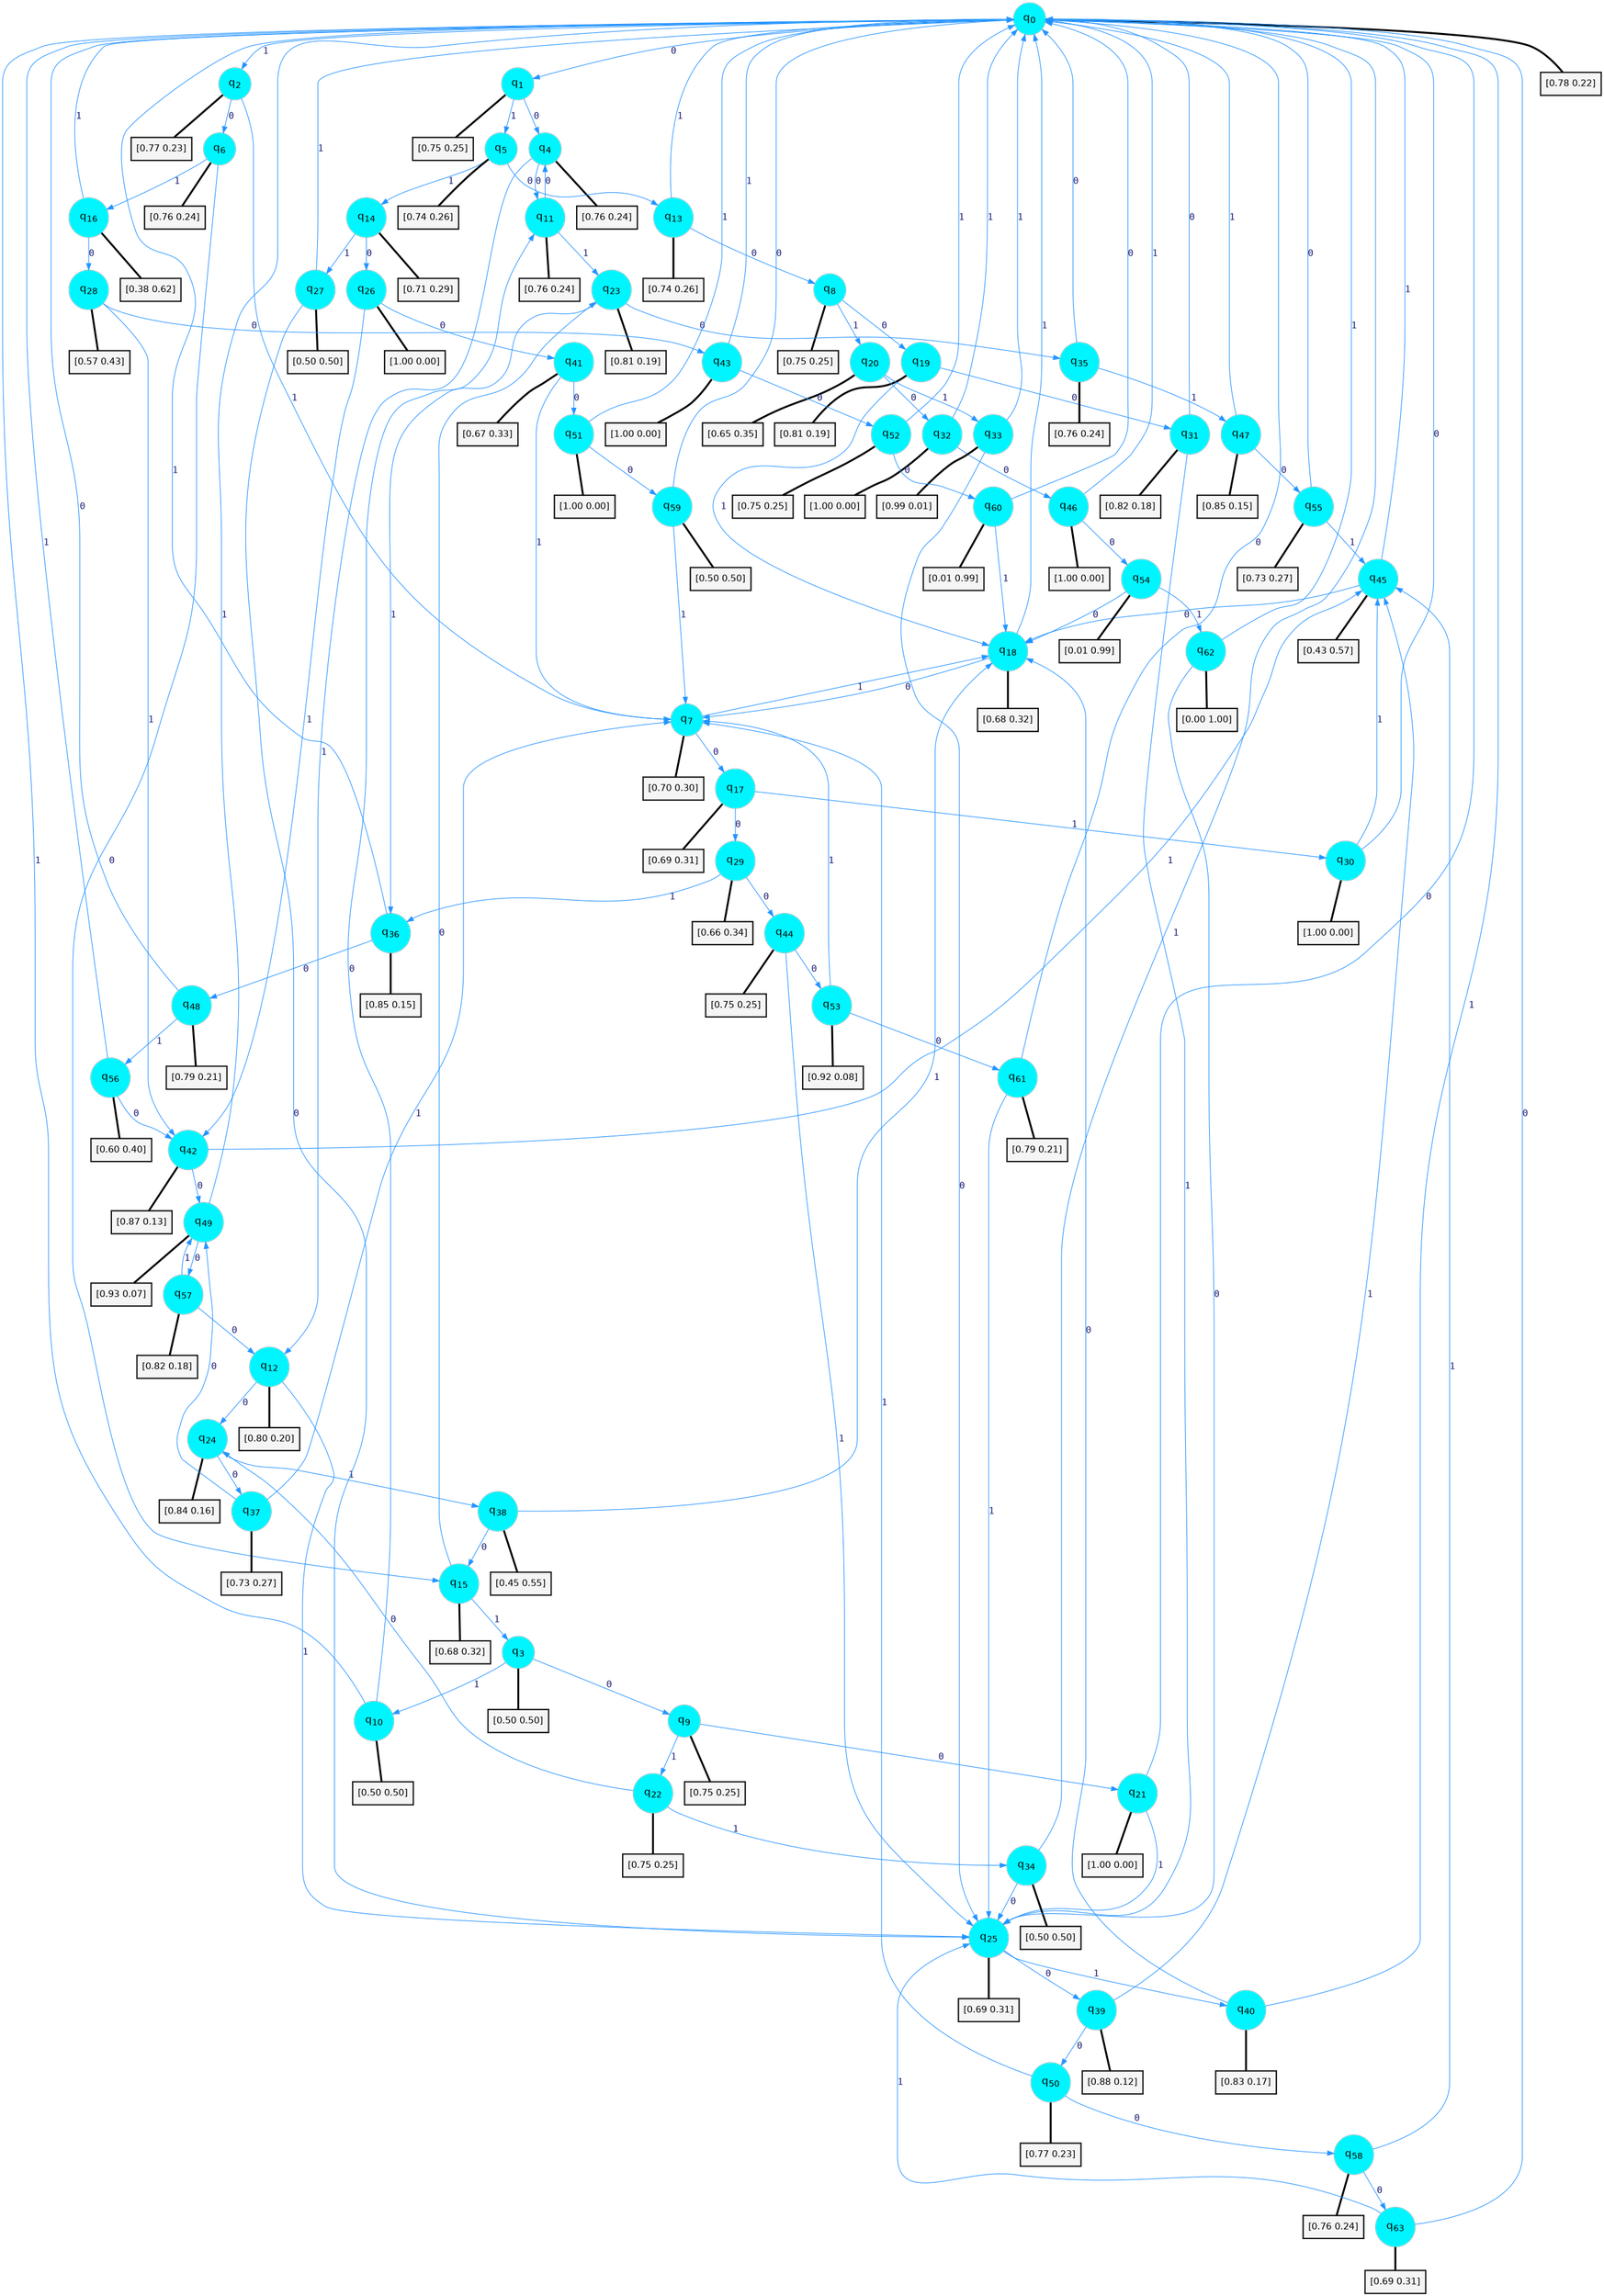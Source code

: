 digraph G {
graph [
bgcolor=transparent, dpi=300, rankdir=TD, size="40,25"];
node [
color=gray, fillcolor=turquoise1, fontcolor=black, fontname=Helvetica, fontsize=16, fontweight=bold, shape=circle, style=filled];
edge [
arrowsize=1, color=dodgerblue1, fontcolor=midnightblue, fontname=courier, fontweight=bold, penwidth=1, style=solid, weight=20];
0[label=<q<SUB>0</SUB>>];
1[label=<q<SUB>1</SUB>>];
2[label=<q<SUB>2</SUB>>];
3[label=<q<SUB>3</SUB>>];
4[label=<q<SUB>4</SUB>>];
5[label=<q<SUB>5</SUB>>];
6[label=<q<SUB>6</SUB>>];
7[label=<q<SUB>7</SUB>>];
8[label=<q<SUB>8</SUB>>];
9[label=<q<SUB>9</SUB>>];
10[label=<q<SUB>10</SUB>>];
11[label=<q<SUB>11</SUB>>];
12[label=<q<SUB>12</SUB>>];
13[label=<q<SUB>13</SUB>>];
14[label=<q<SUB>14</SUB>>];
15[label=<q<SUB>15</SUB>>];
16[label=<q<SUB>16</SUB>>];
17[label=<q<SUB>17</SUB>>];
18[label=<q<SUB>18</SUB>>];
19[label=<q<SUB>19</SUB>>];
20[label=<q<SUB>20</SUB>>];
21[label=<q<SUB>21</SUB>>];
22[label=<q<SUB>22</SUB>>];
23[label=<q<SUB>23</SUB>>];
24[label=<q<SUB>24</SUB>>];
25[label=<q<SUB>25</SUB>>];
26[label=<q<SUB>26</SUB>>];
27[label=<q<SUB>27</SUB>>];
28[label=<q<SUB>28</SUB>>];
29[label=<q<SUB>29</SUB>>];
30[label=<q<SUB>30</SUB>>];
31[label=<q<SUB>31</SUB>>];
32[label=<q<SUB>32</SUB>>];
33[label=<q<SUB>33</SUB>>];
34[label=<q<SUB>34</SUB>>];
35[label=<q<SUB>35</SUB>>];
36[label=<q<SUB>36</SUB>>];
37[label=<q<SUB>37</SUB>>];
38[label=<q<SUB>38</SUB>>];
39[label=<q<SUB>39</SUB>>];
40[label=<q<SUB>40</SUB>>];
41[label=<q<SUB>41</SUB>>];
42[label=<q<SUB>42</SUB>>];
43[label=<q<SUB>43</SUB>>];
44[label=<q<SUB>44</SUB>>];
45[label=<q<SUB>45</SUB>>];
46[label=<q<SUB>46</SUB>>];
47[label=<q<SUB>47</SUB>>];
48[label=<q<SUB>48</SUB>>];
49[label=<q<SUB>49</SUB>>];
50[label=<q<SUB>50</SUB>>];
51[label=<q<SUB>51</SUB>>];
52[label=<q<SUB>52</SUB>>];
53[label=<q<SUB>53</SUB>>];
54[label=<q<SUB>54</SUB>>];
55[label=<q<SUB>55</SUB>>];
56[label=<q<SUB>56</SUB>>];
57[label=<q<SUB>57</SUB>>];
58[label=<q<SUB>58</SUB>>];
59[label=<q<SUB>59</SUB>>];
60[label=<q<SUB>60</SUB>>];
61[label=<q<SUB>61</SUB>>];
62[label=<q<SUB>62</SUB>>];
63[label=<q<SUB>63</SUB>>];
64[label="[0.78 0.22]", shape=box,fontcolor=black, fontname=Helvetica, fontsize=14, penwidth=2, fillcolor=whitesmoke,color=black];
65[label="[0.75 0.25]", shape=box,fontcolor=black, fontname=Helvetica, fontsize=14, penwidth=2, fillcolor=whitesmoke,color=black];
66[label="[0.77 0.23]", shape=box,fontcolor=black, fontname=Helvetica, fontsize=14, penwidth=2, fillcolor=whitesmoke,color=black];
67[label="[0.50 0.50]", shape=box,fontcolor=black, fontname=Helvetica, fontsize=14, penwidth=2, fillcolor=whitesmoke,color=black];
68[label="[0.76 0.24]", shape=box,fontcolor=black, fontname=Helvetica, fontsize=14, penwidth=2, fillcolor=whitesmoke,color=black];
69[label="[0.74 0.26]", shape=box,fontcolor=black, fontname=Helvetica, fontsize=14, penwidth=2, fillcolor=whitesmoke,color=black];
70[label="[0.76 0.24]", shape=box,fontcolor=black, fontname=Helvetica, fontsize=14, penwidth=2, fillcolor=whitesmoke,color=black];
71[label="[0.70 0.30]", shape=box,fontcolor=black, fontname=Helvetica, fontsize=14, penwidth=2, fillcolor=whitesmoke,color=black];
72[label="[0.75 0.25]", shape=box,fontcolor=black, fontname=Helvetica, fontsize=14, penwidth=2, fillcolor=whitesmoke,color=black];
73[label="[0.75 0.25]", shape=box,fontcolor=black, fontname=Helvetica, fontsize=14, penwidth=2, fillcolor=whitesmoke,color=black];
74[label="[0.50 0.50]", shape=box,fontcolor=black, fontname=Helvetica, fontsize=14, penwidth=2, fillcolor=whitesmoke,color=black];
75[label="[0.76 0.24]", shape=box,fontcolor=black, fontname=Helvetica, fontsize=14, penwidth=2, fillcolor=whitesmoke,color=black];
76[label="[0.80 0.20]", shape=box,fontcolor=black, fontname=Helvetica, fontsize=14, penwidth=2, fillcolor=whitesmoke,color=black];
77[label="[0.74 0.26]", shape=box,fontcolor=black, fontname=Helvetica, fontsize=14, penwidth=2, fillcolor=whitesmoke,color=black];
78[label="[0.71 0.29]", shape=box,fontcolor=black, fontname=Helvetica, fontsize=14, penwidth=2, fillcolor=whitesmoke,color=black];
79[label="[0.68 0.32]", shape=box,fontcolor=black, fontname=Helvetica, fontsize=14, penwidth=2, fillcolor=whitesmoke,color=black];
80[label="[0.38 0.62]", shape=box,fontcolor=black, fontname=Helvetica, fontsize=14, penwidth=2, fillcolor=whitesmoke,color=black];
81[label="[0.69 0.31]", shape=box,fontcolor=black, fontname=Helvetica, fontsize=14, penwidth=2, fillcolor=whitesmoke,color=black];
82[label="[0.68 0.32]", shape=box,fontcolor=black, fontname=Helvetica, fontsize=14, penwidth=2, fillcolor=whitesmoke,color=black];
83[label="[0.81 0.19]", shape=box,fontcolor=black, fontname=Helvetica, fontsize=14, penwidth=2, fillcolor=whitesmoke,color=black];
84[label="[0.65 0.35]", shape=box,fontcolor=black, fontname=Helvetica, fontsize=14, penwidth=2, fillcolor=whitesmoke,color=black];
85[label="[1.00 0.00]", shape=box,fontcolor=black, fontname=Helvetica, fontsize=14, penwidth=2, fillcolor=whitesmoke,color=black];
86[label="[0.75 0.25]", shape=box,fontcolor=black, fontname=Helvetica, fontsize=14, penwidth=2, fillcolor=whitesmoke,color=black];
87[label="[0.81 0.19]", shape=box,fontcolor=black, fontname=Helvetica, fontsize=14, penwidth=2, fillcolor=whitesmoke,color=black];
88[label="[0.84 0.16]", shape=box,fontcolor=black, fontname=Helvetica, fontsize=14, penwidth=2, fillcolor=whitesmoke,color=black];
89[label="[0.69 0.31]", shape=box,fontcolor=black, fontname=Helvetica, fontsize=14, penwidth=2, fillcolor=whitesmoke,color=black];
90[label="[1.00 0.00]", shape=box,fontcolor=black, fontname=Helvetica, fontsize=14, penwidth=2, fillcolor=whitesmoke,color=black];
91[label="[0.50 0.50]", shape=box,fontcolor=black, fontname=Helvetica, fontsize=14, penwidth=2, fillcolor=whitesmoke,color=black];
92[label="[0.57 0.43]", shape=box,fontcolor=black, fontname=Helvetica, fontsize=14, penwidth=2, fillcolor=whitesmoke,color=black];
93[label="[0.66 0.34]", shape=box,fontcolor=black, fontname=Helvetica, fontsize=14, penwidth=2, fillcolor=whitesmoke,color=black];
94[label="[1.00 0.00]", shape=box,fontcolor=black, fontname=Helvetica, fontsize=14, penwidth=2, fillcolor=whitesmoke,color=black];
95[label="[0.82 0.18]", shape=box,fontcolor=black, fontname=Helvetica, fontsize=14, penwidth=2, fillcolor=whitesmoke,color=black];
96[label="[1.00 0.00]", shape=box,fontcolor=black, fontname=Helvetica, fontsize=14, penwidth=2, fillcolor=whitesmoke,color=black];
97[label="[0.99 0.01]", shape=box,fontcolor=black, fontname=Helvetica, fontsize=14, penwidth=2, fillcolor=whitesmoke,color=black];
98[label="[0.50 0.50]", shape=box,fontcolor=black, fontname=Helvetica, fontsize=14, penwidth=2, fillcolor=whitesmoke,color=black];
99[label="[0.76 0.24]", shape=box,fontcolor=black, fontname=Helvetica, fontsize=14, penwidth=2, fillcolor=whitesmoke,color=black];
100[label="[0.85 0.15]", shape=box,fontcolor=black, fontname=Helvetica, fontsize=14, penwidth=2, fillcolor=whitesmoke,color=black];
101[label="[0.73 0.27]", shape=box,fontcolor=black, fontname=Helvetica, fontsize=14, penwidth=2, fillcolor=whitesmoke,color=black];
102[label="[0.45 0.55]", shape=box,fontcolor=black, fontname=Helvetica, fontsize=14, penwidth=2, fillcolor=whitesmoke,color=black];
103[label="[0.88 0.12]", shape=box,fontcolor=black, fontname=Helvetica, fontsize=14, penwidth=2, fillcolor=whitesmoke,color=black];
104[label="[0.83 0.17]", shape=box,fontcolor=black, fontname=Helvetica, fontsize=14, penwidth=2, fillcolor=whitesmoke,color=black];
105[label="[0.67 0.33]", shape=box,fontcolor=black, fontname=Helvetica, fontsize=14, penwidth=2, fillcolor=whitesmoke,color=black];
106[label="[0.87 0.13]", shape=box,fontcolor=black, fontname=Helvetica, fontsize=14, penwidth=2, fillcolor=whitesmoke,color=black];
107[label="[1.00 0.00]", shape=box,fontcolor=black, fontname=Helvetica, fontsize=14, penwidth=2, fillcolor=whitesmoke,color=black];
108[label="[0.75 0.25]", shape=box,fontcolor=black, fontname=Helvetica, fontsize=14, penwidth=2, fillcolor=whitesmoke,color=black];
109[label="[0.43 0.57]", shape=box,fontcolor=black, fontname=Helvetica, fontsize=14, penwidth=2, fillcolor=whitesmoke,color=black];
110[label="[1.00 0.00]", shape=box,fontcolor=black, fontname=Helvetica, fontsize=14, penwidth=2, fillcolor=whitesmoke,color=black];
111[label="[0.85 0.15]", shape=box,fontcolor=black, fontname=Helvetica, fontsize=14, penwidth=2, fillcolor=whitesmoke,color=black];
112[label="[0.79 0.21]", shape=box,fontcolor=black, fontname=Helvetica, fontsize=14, penwidth=2, fillcolor=whitesmoke,color=black];
113[label="[0.93 0.07]", shape=box,fontcolor=black, fontname=Helvetica, fontsize=14, penwidth=2, fillcolor=whitesmoke,color=black];
114[label="[0.77 0.23]", shape=box,fontcolor=black, fontname=Helvetica, fontsize=14, penwidth=2, fillcolor=whitesmoke,color=black];
115[label="[1.00 0.00]", shape=box,fontcolor=black, fontname=Helvetica, fontsize=14, penwidth=2, fillcolor=whitesmoke,color=black];
116[label="[0.75 0.25]", shape=box,fontcolor=black, fontname=Helvetica, fontsize=14, penwidth=2, fillcolor=whitesmoke,color=black];
117[label="[0.92 0.08]", shape=box,fontcolor=black, fontname=Helvetica, fontsize=14, penwidth=2, fillcolor=whitesmoke,color=black];
118[label="[0.01 0.99]", shape=box,fontcolor=black, fontname=Helvetica, fontsize=14, penwidth=2, fillcolor=whitesmoke,color=black];
119[label="[0.73 0.27]", shape=box,fontcolor=black, fontname=Helvetica, fontsize=14, penwidth=2, fillcolor=whitesmoke,color=black];
120[label="[0.60 0.40]", shape=box,fontcolor=black, fontname=Helvetica, fontsize=14, penwidth=2, fillcolor=whitesmoke,color=black];
121[label="[0.82 0.18]", shape=box,fontcolor=black, fontname=Helvetica, fontsize=14, penwidth=2, fillcolor=whitesmoke,color=black];
122[label="[0.76 0.24]", shape=box,fontcolor=black, fontname=Helvetica, fontsize=14, penwidth=2, fillcolor=whitesmoke,color=black];
123[label="[0.50 0.50]", shape=box,fontcolor=black, fontname=Helvetica, fontsize=14, penwidth=2, fillcolor=whitesmoke,color=black];
124[label="[0.01 0.99]", shape=box,fontcolor=black, fontname=Helvetica, fontsize=14, penwidth=2, fillcolor=whitesmoke,color=black];
125[label="[0.79 0.21]", shape=box,fontcolor=black, fontname=Helvetica, fontsize=14, penwidth=2, fillcolor=whitesmoke,color=black];
126[label="[0.00 1.00]", shape=box,fontcolor=black, fontname=Helvetica, fontsize=14, penwidth=2, fillcolor=whitesmoke,color=black];
127[label="[0.69 0.31]", shape=box,fontcolor=black, fontname=Helvetica, fontsize=14, penwidth=2, fillcolor=whitesmoke,color=black];
0->1 [label=0];
0->2 [label=1];
0->64 [arrowhead=none, penwidth=3,color=black];
1->4 [label=0];
1->5 [label=1];
1->65 [arrowhead=none, penwidth=3,color=black];
2->6 [label=0];
2->7 [label=1];
2->66 [arrowhead=none, penwidth=3,color=black];
3->9 [label=0];
3->10 [label=1];
3->67 [arrowhead=none, penwidth=3,color=black];
4->11 [label=0];
4->12 [label=1];
4->68 [arrowhead=none, penwidth=3,color=black];
5->13 [label=0];
5->14 [label=1];
5->69 [arrowhead=none, penwidth=3,color=black];
6->15 [label=0];
6->16 [label=1];
6->70 [arrowhead=none, penwidth=3,color=black];
7->17 [label=0];
7->18 [label=1];
7->71 [arrowhead=none, penwidth=3,color=black];
8->19 [label=0];
8->20 [label=1];
8->72 [arrowhead=none, penwidth=3,color=black];
9->21 [label=0];
9->22 [label=1];
9->73 [arrowhead=none, penwidth=3,color=black];
10->11 [label=0];
10->0 [label=1];
10->74 [arrowhead=none, penwidth=3,color=black];
11->4 [label=0];
11->23 [label=1];
11->75 [arrowhead=none, penwidth=3,color=black];
12->24 [label=0];
12->25 [label=1];
12->76 [arrowhead=none, penwidth=3,color=black];
13->8 [label=0];
13->0 [label=1];
13->77 [arrowhead=none, penwidth=3,color=black];
14->26 [label=0];
14->27 [label=1];
14->78 [arrowhead=none, penwidth=3,color=black];
15->23 [label=0];
15->3 [label=1];
15->79 [arrowhead=none, penwidth=3,color=black];
16->28 [label=0];
16->0 [label=1];
16->80 [arrowhead=none, penwidth=3,color=black];
17->29 [label=0];
17->30 [label=1];
17->81 [arrowhead=none, penwidth=3,color=black];
18->7 [label=0];
18->0 [label=1];
18->82 [arrowhead=none, penwidth=3,color=black];
19->31 [label=0];
19->18 [label=1];
19->83 [arrowhead=none, penwidth=3,color=black];
20->32 [label=0];
20->33 [label=1];
20->84 [arrowhead=none, penwidth=3,color=black];
21->0 [label=0];
21->25 [label=1];
21->85 [arrowhead=none, penwidth=3,color=black];
22->24 [label=0];
22->34 [label=1];
22->86 [arrowhead=none, penwidth=3,color=black];
23->35 [label=0];
23->36 [label=1];
23->87 [arrowhead=none, penwidth=3,color=black];
24->37 [label=0];
24->38 [label=1];
24->88 [arrowhead=none, penwidth=3,color=black];
25->39 [label=0];
25->40 [label=1];
25->89 [arrowhead=none, penwidth=3,color=black];
26->41 [label=0];
26->42 [label=1];
26->90 [arrowhead=none, penwidth=3,color=black];
27->25 [label=0];
27->0 [label=1];
27->91 [arrowhead=none, penwidth=3,color=black];
28->43 [label=0];
28->42 [label=1];
28->92 [arrowhead=none, penwidth=3,color=black];
29->44 [label=0];
29->36 [label=1];
29->93 [arrowhead=none, penwidth=3,color=black];
30->0 [label=0];
30->45 [label=1];
30->94 [arrowhead=none, penwidth=3,color=black];
31->0 [label=0];
31->25 [label=1];
31->95 [arrowhead=none, penwidth=3,color=black];
32->46 [label=0];
32->0 [label=1];
32->96 [arrowhead=none, penwidth=3,color=black];
33->25 [label=0];
33->0 [label=1];
33->97 [arrowhead=none, penwidth=3,color=black];
34->25 [label=0];
34->0 [label=1];
34->98 [arrowhead=none, penwidth=3,color=black];
35->0 [label=0];
35->47 [label=1];
35->99 [arrowhead=none, penwidth=3,color=black];
36->48 [label=0];
36->0 [label=1];
36->100 [arrowhead=none, penwidth=3,color=black];
37->49 [label=0];
37->7 [label=1];
37->101 [arrowhead=none, penwidth=3,color=black];
38->15 [label=0];
38->18 [label=1];
38->102 [arrowhead=none, penwidth=3,color=black];
39->50 [label=0];
39->45 [label=1];
39->103 [arrowhead=none, penwidth=3,color=black];
40->18 [label=0];
40->0 [label=1];
40->104 [arrowhead=none, penwidth=3,color=black];
41->51 [label=0];
41->7 [label=1];
41->105 [arrowhead=none, penwidth=3,color=black];
42->49 [label=0];
42->45 [label=1];
42->106 [arrowhead=none, penwidth=3,color=black];
43->52 [label=0];
43->0 [label=1];
43->107 [arrowhead=none, penwidth=3,color=black];
44->53 [label=0];
44->25 [label=1];
44->108 [arrowhead=none, penwidth=3,color=black];
45->18 [label=0];
45->0 [label=1];
45->109 [arrowhead=none, penwidth=3,color=black];
46->54 [label=0];
46->0 [label=1];
46->110 [arrowhead=none, penwidth=3,color=black];
47->55 [label=0];
47->0 [label=1];
47->111 [arrowhead=none, penwidth=3,color=black];
48->0 [label=0];
48->56 [label=1];
48->112 [arrowhead=none, penwidth=3,color=black];
49->57 [label=0];
49->0 [label=1];
49->113 [arrowhead=none, penwidth=3,color=black];
50->58 [label=0];
50->7 [label=1];
50->114 [arrowhead=none, penwidth=3,color=black];
51->59 [label=0];
51->0 [label=1];
51->115 [arrowhead=none, penwidth=3,color=black];
52->60 [label=0];
52->0 [label=1];
52->116 [arrowhead=none, penwidth=3,color=black];
53->61 [label=0];
53->7 [label=1];
53->117 [arrowhead=none, penwidth=3,color=black];
54->18 [label=0];
54->62 [label=1];
54->118 [arrowhead=none, penwidth=3,color=black];
55->0 [label=0];
55->45 [label=1];
55->119 [arrowhead=none, penwidth=3,color=black];
56->42 [label=0];
56->0 [label=1];
56->120 [arrowhead=none, penwidth=3,color=black];
57->12 [label=0];
57->49 [label=1];
57->121 [arrowhead=none, penwidth=3,color=black];
58->63 [label=0];
58->45 [label=1];
58->122 [arrowhead=none, penwidth=3,color=black];
59->0 [label=0];
59->7 [label=1];
59->123 [arrowhead=none, penwidth=3,color=black];
60->0 [label=0];
60->18 [label=1];
60->124 [arrowhead=none, penwidth=3,color=black];
61->0 [label=0];
61->25 [label=1];
61->125 [arrowhead=none, penwidth=3,color=black];
62->25 [label=0];
62->0 [label=1];
62->126 [arrowhead=none, penwidth=3,color=black];
63->0 [label=0];
63->25 [label=1];
63->127 [arrowhead=none, penwidth=3,color=black];
}
